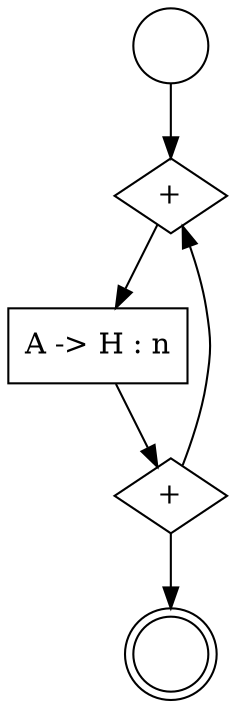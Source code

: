 digraph AAric1 {
	0 [label="" shape=circle]
	0 -> 1
	1 [label="+" shape=diamond]
	1 -> 3
	2 [label="+" shape=diamond]
	2 -> 1
	2 -> 4
	3 [label="A -> H : n" shape=rect]
	3 -> 2
	4 [label="" shape=doublecircle]
}
